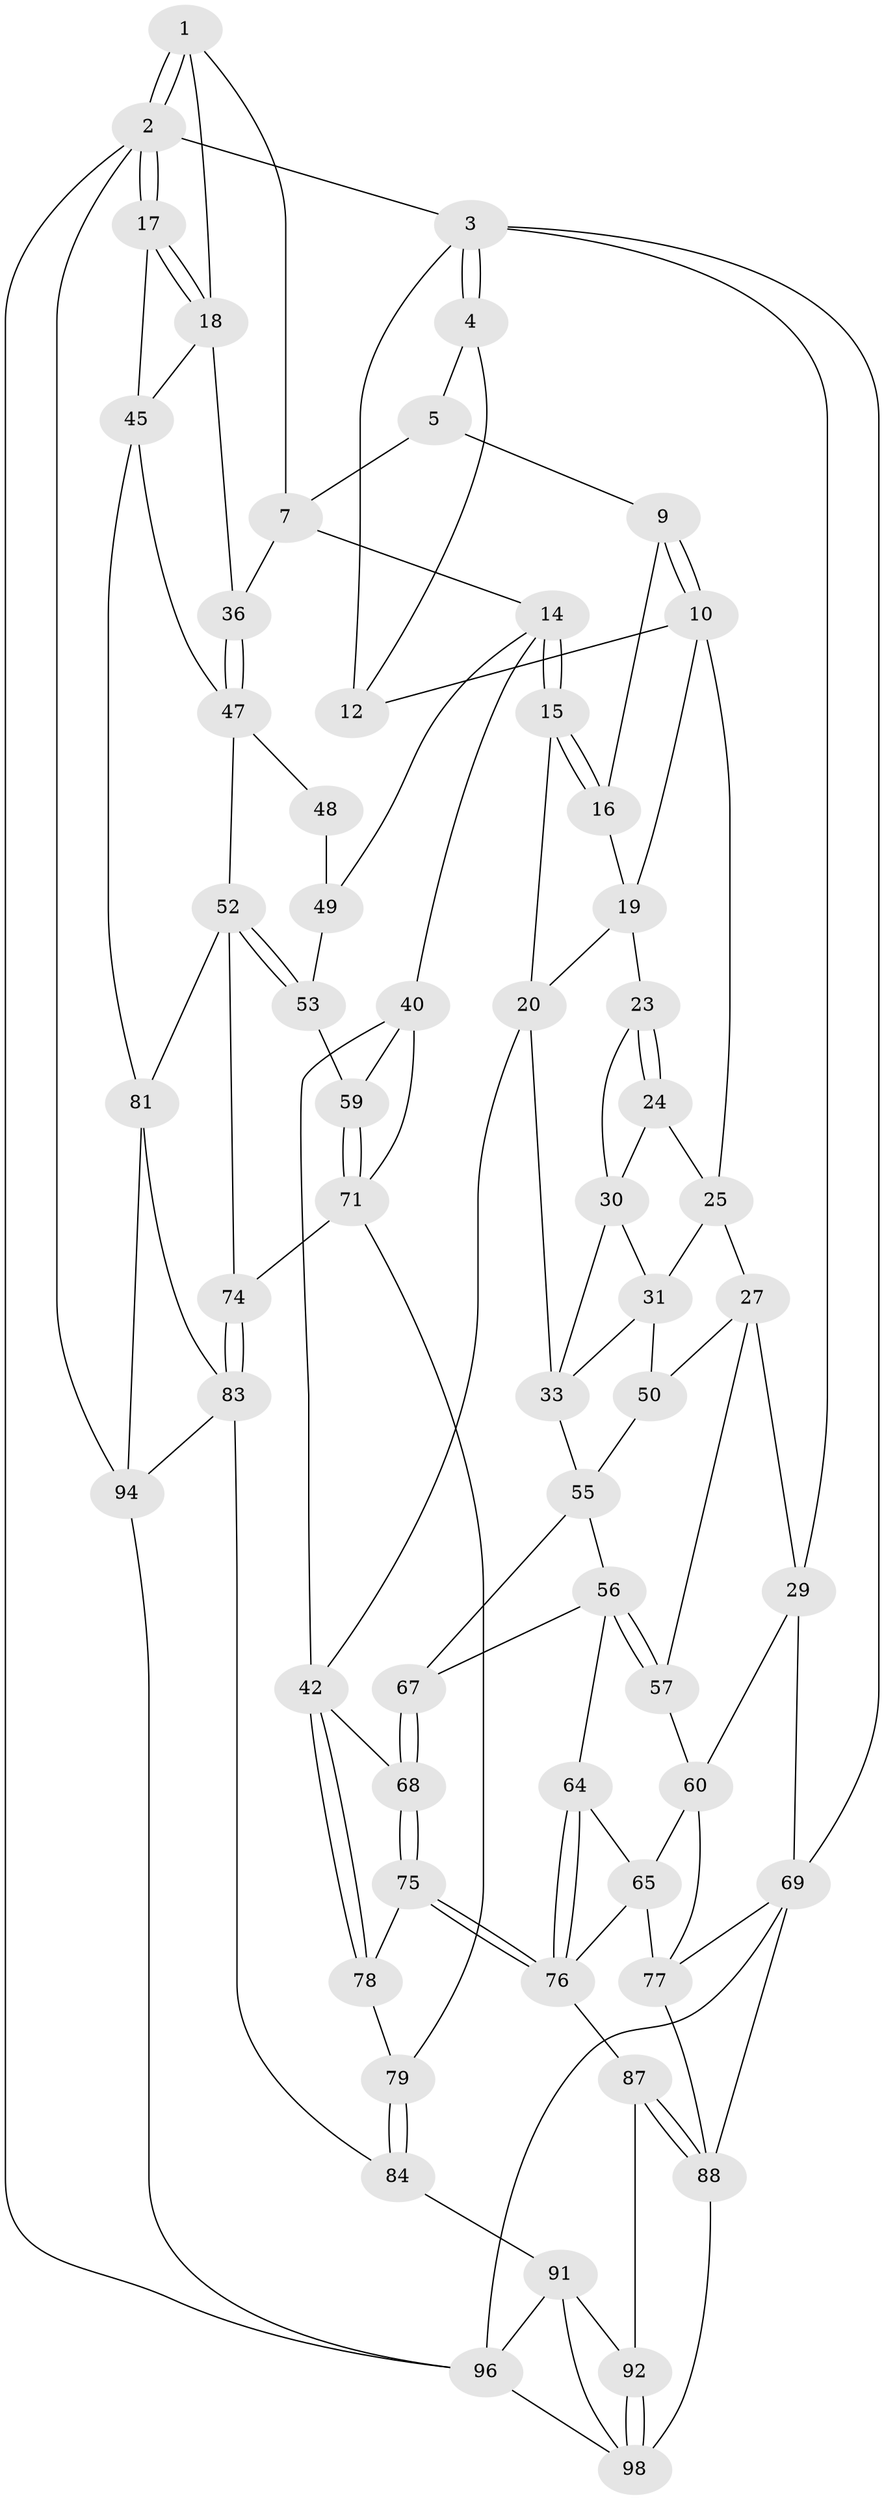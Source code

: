// original degree distribution, {3: 0.019801980198019802, 6: 0.18811881188118812, 5: 0.5742574257425742, 4: 0.21782178217821782}
// Generated by graph-tools (version 1.1) at 2025/38/02/21/25 10:38:58]
// undirected, 61 vertices, 131 edges
graph export_dot {
graph [start="1"]
  node [color=gray90,style=filled];
  1 [pos="+1+0",super="+6"];
  2 [pos="+1+0",super="+93"];
  3 [pos="+0+0",super="+22"];
  4 [pos="+0.21946759251448061+0"];
  5 [pos="+0.5522578146820462+0",super="+8"];
  7 [pos="+0.6559978657793971+0.17290455445233496",super="+13"];
  9 [pos="+0.456629816065858+0.0896354008364585"];
  10 [pos="+0.29630065410774586+0.1354481129761302",super="+11"];
  12 [pos="+0.2474197531144554+0.07782631365539561"];
  14 [pos="+0.6100765095915042+0.22635533417026296",super="+39"];
  15 [pos="+0.5481202092780737+0.24045481218617562"];
  16 [pos="+0.4313050788947203+0.18032922130071216"];
  17 [pos="+1+0.3076084812893439",super="+44"];
  18 [pos="+1+0.23675607042408792",super="+35"];
  19 [pos="+0.3872841736292026+0.17424213225225846",super="+21"];
  20 [pos="+0.4400994153472703+0.304833378573039",super="+37"];
  23 [pos="+0.4130435187143743+0.30492721695975167"];
  24 [pos="+0.28930307084668394+0.19958560049245544"];
  25 [pos="+0.2560874591132076+0.15978828286022637",super="+26"];
  27 [pos="+0.126577748082688+0.30395522822482884",super="+28"];
  29 [pos="+0+0.2898332955167823",super="+62"];
  30 [pos="+0.32170078302798694+0.31828385765094247",super="+32"];
  31 [pos="+0.2789301406459604+0.32710921387540925",super="+34"];
  33 [pos="+0.32745940175334776+0.41627744060461974",super="+38"];
  36 [pos="+0.7746933027835033+0.29013616384911023"];
  40 [pos="+0.5962793005302016+0.4099855876232227",super="+41"];
  42 [pos="+0.5002890664742321+0.507783245356395",super="+43"];
  45 [pos="+1+0.5403749011545392",super="+46"];
  47 [pos="+0.782065058625432+0.34243770180644595",super="+51"];
  48 [pos="+0.7501704131012121+0.3962691910087098"];
  49 [pos="+0.6210983830128213+0.41054213926033883",super="+54"];
  50 [pos="+0.23277818601380051+0.3985864679246303"];
  52 [pos="+0.786240888961771+0.5215339140533902",super="+73"];
  53 [pos="+0.7537480038147663+0.5114960242698432"];
  55 [pos="+0.2272048023814617+0.4367669397723141",super="+58"];
  56 [pos="+0.18804430681394457+0.5050694896047615",super="+63"];
  57 [pos="+0.14356076722183247+0.4860859263259371"];
  59 [pos="+0.7013692829679246+0.5409026905869523"];
  60 [pos="+0.12618615471781164+0.5041041875567502",super="+61"];
  64 [pos="+0.21716779225810062+0.56182269471271"];
  65 [pos="+0.16017640071860512+0.6032570941746012",super="+66"];
  67 [pos="+0.27790941555330834+0.5338959614165518"];
  68 [pos="+0.31151210883776004+0.5686231560820025"];
  69 [pos="+0+0.79930937860383",super="+70"];
  71 [pos="+0.6730451855517482+0.5680653638890387",super="+72"];
  74 [pos="+0.7154160109232846+0.6217363704976185"];
  75 [pos="+0.3465703463105539+0.6625065960491336"];
  76 [pos="+0.268651908765872+0.7329025487399318",super="+82"];
  77 [pos="+0.08715314336580489+0.636261215571581",super="+89"];
  78 [pos="+0.45601925512359065+0.6519865781248144"];
  79 [pos="+0.6285064682347401+0.6360549205742709",super="+80"];
  81 [pos="+0.8101674044515342+0.6942478874431866",super="+85"];
  83 [pos="+0.7103342397056949+0.7541135837838279",super="+86"];
  84 [pos="+0.6887430473020733+0.7451539434033981",super="+90"];
  87 [pos="+0.25871748793678573+0.7499144757335862"];
  88 [pos="+0.1594784742871363+0.7854597252312948",super="+100"];
  91 [pos="+0.5066893502781809+0.7664465007322923",super="+97"];
  92 [pos="+0.31452736615951216+0.8069851978805024"];
  94 [pos="+1+0.8271713737463071",super="+95"];
  96 [pos="+0.7198145677311343+1",super="+101"];
  98 [pos="+0.354376732308451+0.9322854604468491",super="+99"];
  1 -- 2;
  1 -- 2;
  1 -- 18;
  1 -- 7;
  2 -- 3;
  2 -- 17 [weight=2];
  2 -- 17;
  2 -- 94;
  2 -- 96;
  3 -- 4;
  3 -- 4;
  3 -- 12;
  3 -- 29;
  3 -- 69;
  4 -- 5;
  4 -- 12;
  5 -- 9;
  5 -- 7;
  7 -- 36;
  7 -- 14;
  9 -- 10;
  9 -- 10;
  9 -- 16;
  10 -- 19;
  10 -- 25;
  10 -- 12;
  14 -- 15;
  14 -- 15;
  14 -- 40;
  14 -- 49;
  15 -- 16;
  15 -- 16;
  15 -- 20;
  16 -- 19;
  17 -- 18;
  17 -- 18;
  17 -- 45;
  18 -- 36;
  18 -- 45;
  19 -- 20;
  19 -- 23;
  20 -- 33;
  20 -- 42;
  23 -- 24;
  23 -- 24;
  23 -- 30;
  24 -- 25;
  24 -- 30;
  25 -- 27;
  25 -- 31;
  27 -- 50;
  27 -- 57;
  27 -- 29;
  29 -- 69;
  29 -- 60;
  30 -- 31;
  30 -- 33;
  31 -- 33;
  31 -- 50;
  33 -- 55;
  36 -- 47;
  36 -- 47;
  40 -- 59;
  40 -- 42;
  40 -- 71;
  42 -- 78;
  42 -- 78;
  42 -- 68;
  45 -- 81;
  45 -- 47;
  47 -- 48;
  47 -- 52;
  48 -- 49 [weight=2];
  49 -- 53;
  50 -- 55;
  52 -- 53;
  52 -- 53;
  52 -- 81;
  52 -- 74;
  53 -- 59;
  55 -- 56;
  55 -- 67;
  56 -- 57;
  56 -- 57;
  56 -- 67;
  56 -- 64;
  57 -- 60;
  59 -- 71;
  59 -- 71;
  60 -- 77;
  60 -- 65;
  64 -- 65;
  64 -- 76;
  64 -- 76;
  65 -- 76;
  65 -- 77;
  67 -- 68;
  67 -- 68;
  68 -- 75;
  68 -- 75;
  69 -- 77;
  69 -- 88;
  69 -- 96;
  71 -- 74;
  71 -- 79;
  74 -- 83;
  74 -- 83;
  75 -- 76;
  75 -- 76;
  75 -- 78;
  76 -- 87;
  77 -- 88;
  78 -- 79;
  79 -- 84 [weight=2];
  79 -- 84;
  81 -- 83;
  81 -- 94;
  83 -- 84;
  83 -- 94;
  84 -- 91;
  87 -- 88;
  87 -- 88;
  87 -- 92;
  88 -- 98;
  91 -- 92;
  91 -- 96;
  91 -- 98;
  92 -- 98;
  92 -- 98;
  94 -- 96;
  96 -- 98;
}

